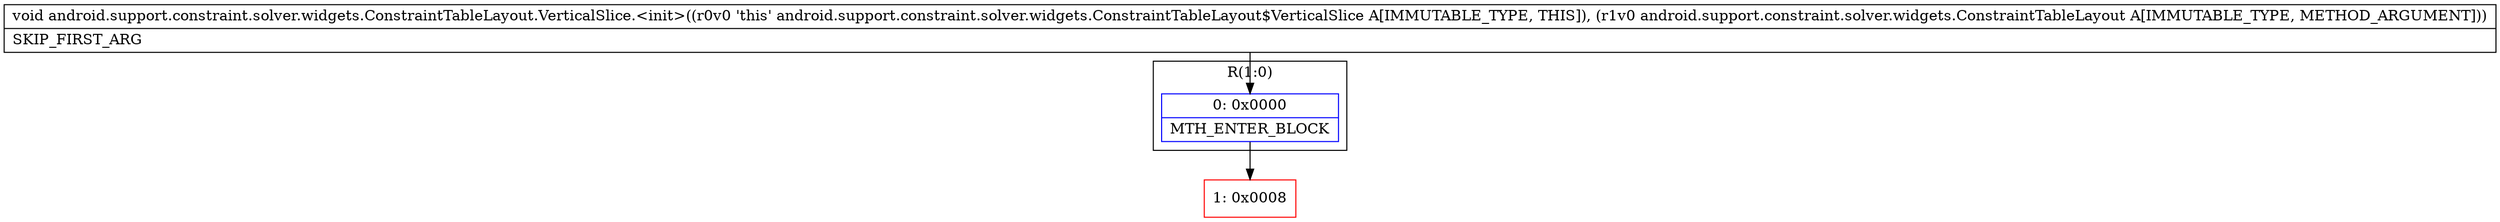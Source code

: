 digraph "CFG forandroid.support.constraint.solver.widgets.ConstraintTableLayout.VerticalSlice.\<init\>(Landroid\/support\/constraint\/solver\/widgets\/ConstraintTableLayout;)V" {
subgraph cluster_Region_1723914467 {
label = "R(1:0)";
node [shape=record,color=blue];
Node_0 [shape=record,label="{0\:\ 0x0000|MTH_ENTER_BLOCK\l}"];
}
Node_1 [shape=record,color=red,label="{1\:\ 0x0008}"];
MethodNode[shape=record,label="{void android.support.constraint.solver.widgets.ConstraintTableLayout.VerticalSlice.\<init\>((r0v0 'this' android.support.constraint.solver.widgets.ConstraintTableLayout$VerticalSlice A[IMMUTABLE_TYPE, THIS]), (r1v0 android.support.constraint.solver.widgets.ConstraintTableLayout A[IMMUTABLE_TYPE, METHOD_ARGUMENT]))  | SKIP_FIRST_ARG\l}"];
MethodNode -> Node_0;
Node_0 -> Node_1;
}

